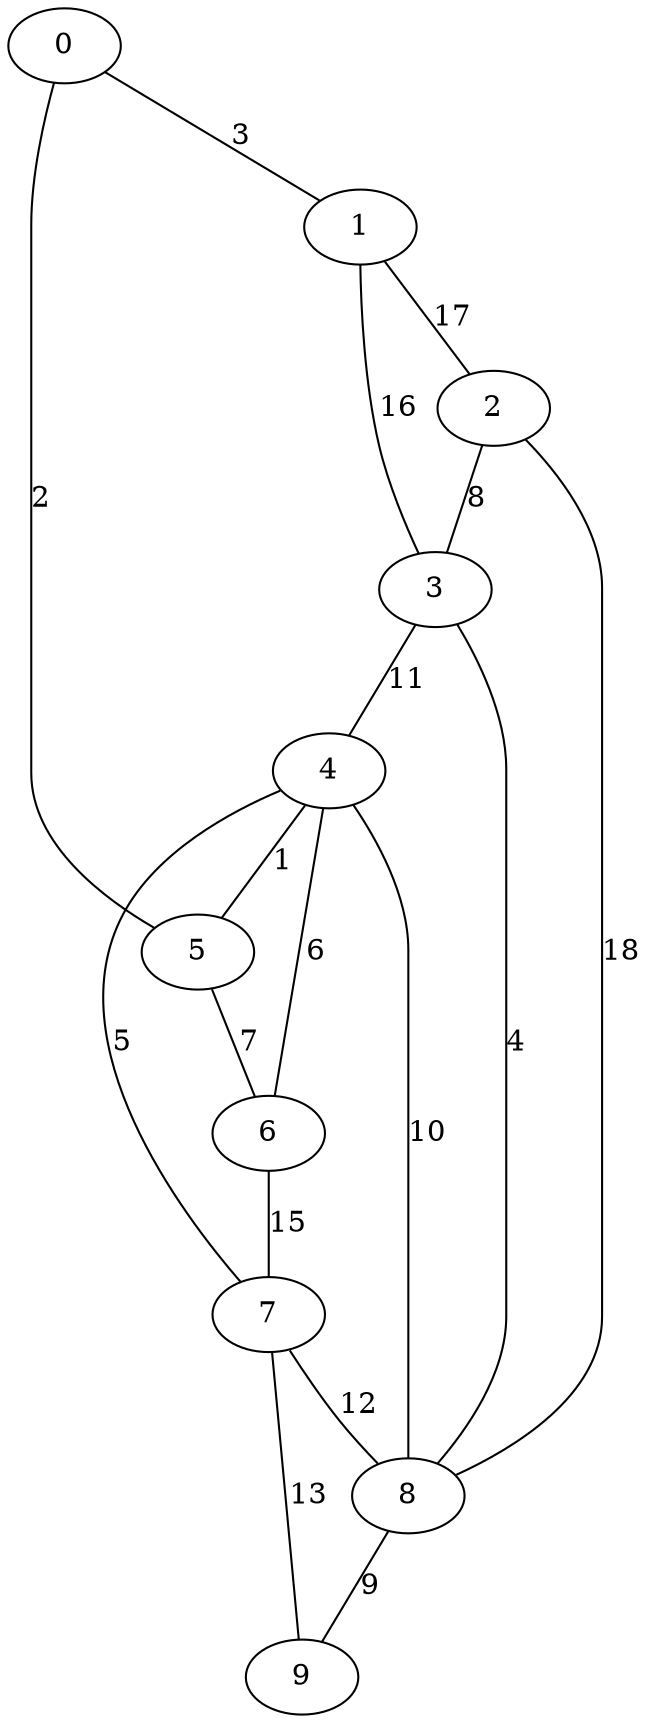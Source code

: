 graph {
0 -- 1 [label=3]
0 -- 5 [label=2]
1 -- 2 [label=17]
1 -- 3 [label=16]
2 -- 3 [label=8]
2 -- 8 [label=18]
3 -- 4 [label=11]
3 -- 8 [label=4]
4 -- 5 [label=1]
4 -- 6 [label=6]
4 -- 7 [label=5]
4 -- 8 [label=10]
5 -- 6 [label=7]
6 -- 7 [label=15]
7 -- 8 [label=12]
7 -- 9 [label=13]
8 -- 9 [label=9]
}
